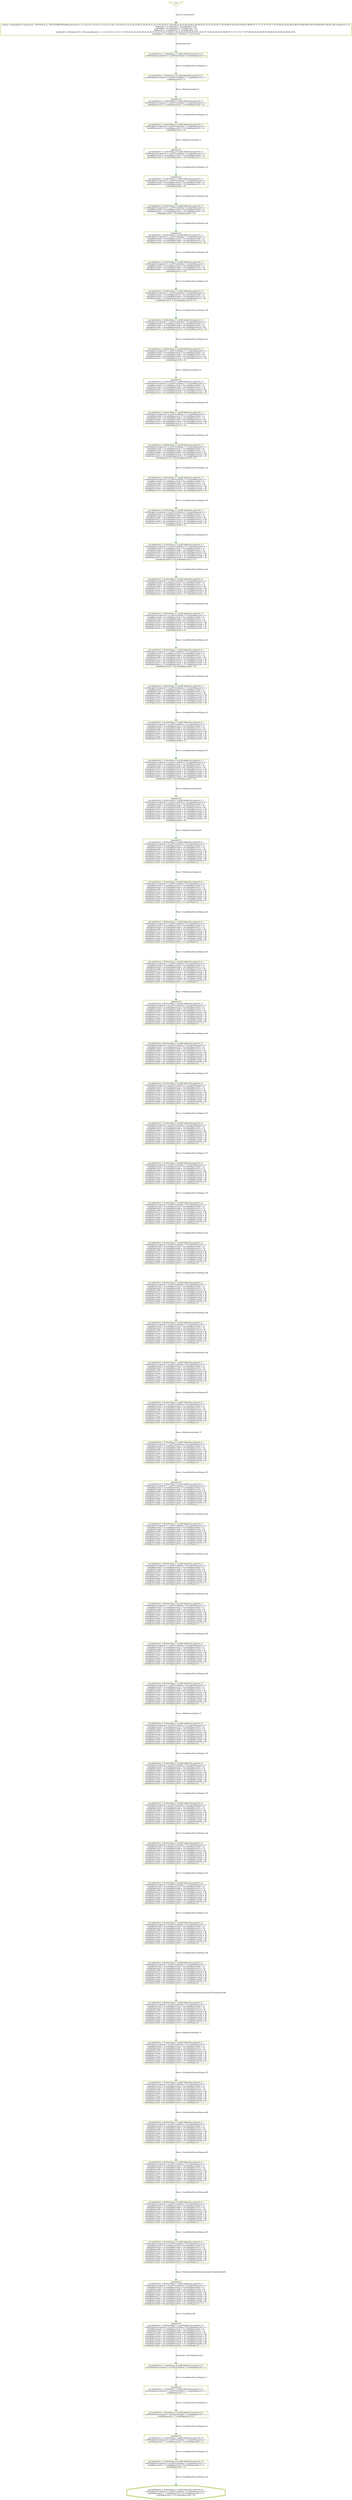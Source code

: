 digraph history {
graph [nodesep=1.5, ranksep=1.5];
0 [shape=box, color="#99BF38", fontsize=12, penwidth=2, label="random = /*@symbolic*/ %(xx,yy).(xx : INTEGER & yy : INTEGER\|RANDOM(xx,yy)),board = \{1,2,3,4,5,6,7,8,9,10,11,12,13,14,15,16,17,18,19,20,21,22,23,24,25,26,27,28,29,30,31,32,33,34,35,36,37,38,39,40,41,42,43,44,45,46,47,48,49,50,51,52,53,54,55,56,57,58,59,60,61,62,63,64,65,66,67,68,69,70,71,72,73,74,75,76,77,78,79,80,81,82,83,84,85,86,87,88,89,90,91,92,93,94,95,96,97,98,99,100\},snakes(16) = 13,\nsnakes(31) = 4,snakes(47) = 25,snakes(63) = 60,\nsnakes(66) = 52,snakes(97) = 75,ladders(3) = 39,\nladders(10) = 12,ladders(27) = 53,ladders(56) = 84,\nladders(61) = 99,ladders(74) = 90,normalSquares = \{1,2,5,6,7,8,9,11,14,15,17,18,19,20,21,22,23,24,26,28,29,30,32,33,34,35,36,37,38,40,41,42,43,44,45,46,48,49,50,51,54,55,57,58,59,62,64,65,67,68,69,70,71,72,73,76,77,78,79,80,81,82,83,85,86,87,88,89,91,92,93,94,95,96,98,100\},\nstartSquare = 1,finishSquare = 100,dice = \{1,2,3,4,5,6\}"];

1 [shape=box, color="#99BF38", fontsize=12, penwidth=2, label="currentPosition = 1,diceValue = 3,noOfLaddersEncountered = 0,\nnoOfSnakesEncountered = 0,noOfTurnsTaken = 0,visitedSquares(1) = 1"];

2 [shape=box, color="#99BF38", fontsize=12, penwidth=2, label="currentPosition = 4,diceValue = 6,noOfLaddersEncountered = 0,\nnoOfSnakesEncountered = 0,noOfTurnsTaken = 1,visitedSquares(1) = 1,\nvisitedSquares(2) = 4"];

3 [shape=box, color="#99BF38", fontsize=12, penwidth=2, label="repeated (3)\ncurrentPosition = 12,diceValue = 2,noOfLaddersEncountered = 1,\nnoOfSnakesEncountered = 0,noOfTurnsTaken = 2,visitedSquares(1) = 1,\nvisitedSquares(2) = 4,visitedSquares(3) = 10,visitedSquares(4) = 12"];

5 [shape=box, color="#99BF38", fontsize=12, penwidth=2, label="currentPosition = 14,diceValue = 2,noOfLaddersEncountered = 1,\nnoOfSnakesEncountered = 0,noOfTurnsTaken = 3,visitedSquares(1) = 1,\nvisitedSquares(2) = 4,visitedSquares(3) = 10,visitedSquares(4) = 12,\nvisitedSquares(5) = 14"];

7 [shape=box, color="#99BF38", fontsize=12, penwidth=2, label="repeated (2)\ncurrentPosition = 13,diceValue = 6,noOfLaddersEncountered = 1,\nnoOfSnakesEncountered = 1,noOfTurnsTaken = 4,visitedSquares(1) = 1,\nvisitedSquares(2) = 4,visitedSquares(3) = 10,visitedSquares(4) = 12,\nvisitedSquares(5) = 14,visitedSquares(6) = 16,visitedSquares(7) = 13"];

8 [shape=box, color="#99BF38", fontsize=12, penwidth=2, label="repeated (2)\ncurrentPosition = 19,diceValue = 1,noOfLaddersEncountered = 1,\nnoOfSnakesEncountered = 1,noOfTurnsTaken = 5,visitedSquares(1) = 1,\nvisitedSquares(2) = 4,visitedSquares(3) = 10,visitedSquares(4) = 12,\nvisitedSquares(5) = 14,visitedSquares(6) = 16,visitedSquares(7) = 13,\nvisitedSquares(8) = 19"];

10 [shape=box, color="#99BF38", fontsize=12, penwidth=2, label="currentPosition = 20,diceValue = 6,noOfLaddersEncountered = 1,\nnoOfSnakesEncountered = 1,noOfTurnsTaken = 6,visitedSquares(1) = 1,\nvisitedSquares(2) = 4,visitedSquares(3) = 10,visitedSquares(4) = 12,\nvisitedSquares(5) = 14,visitedSquares(6) = 16,visitedSquares(7) = 13,\nvisitedSquares(8) = 19,visitedSquares(9) = 20"];

11 [shape=box, color="#99BF38", fontsize=12, penwidth=2, label="currentPosition = 1,diceValue = 6,noOfLaddersEncountered = 0,\nnoOfSnakesEncountered = 0,noOfTurnsTaken = 0,visitedSquares(1) = 1"];

12 [shape=box, color="#99BF38", fontsize=12, penwidth=2, label="repeated (3)\ncurrentPosition = 26,diceValue = 4,noOfLaddersEncountered = 1,\nnoOfSnakesEncountered = 1,noOfTurnsTaken = 7,visitedSquares(1) = 1,\nvisitedSquares(2) = 4,visitedSquares(3) = 10,visitedSquares(4) = 12,\nvisitedSquares(5) = 14,visitedSquares(6) = 16,visitedSquares(7) = 13,\nvisitedSquares(8) = 19,visitedSquares(9) = 20,visitedSquares(10) = 26"];

14 [shape=box, color="#99BF38", fontsize=12, penwidth=2, label="currentPosition = 30,diceValue = 3,noOfLaddersEncountered = 1,\nnoOfSnakesEncountered = 1,noOfTurnsTaken = 8,visitedSquares(1) = 1,\nvisitedSquares(2) = 4,visitedSquares(3) = 10,visitedSquares(4) = 12,\nvisitedSquares(5) = 14,visitedSquares(6) = 16,visitedSquares(7) = 13,\nvisitedSquares(8) = 19,visitedSquares(9) = 20,visitedSquares(10) = 26,\nvisitedSquares(11) = 30"];

15 [shape=box, color="#99BF38", fontsize=12, penwidth=2, label="currentPosition = 33,diceValue = 5,noOfLaddersEncountered = 1,\nnoOfSnakesEncountered = 1,noOfTurnsTaken = 9,visitedSquares(1) = 1,\nvisitedSquares(2) = 4,visitedSquares(3) = 10,visitedSquares(4) = 12,\nvisitedSquares(5) = 14,visitedSquares(6) = 16,visitedSquares(7) = 13,\nvisitedSquares(8) = 19,visitedSquares(9) = 20,visitedSquares(10) = 26,\nvisitedSquares(11) = 30,visitedSquares(12) = 33"];

16 [shape=box, color="#99BF38", fontsize=12, penwidth=2, label="currentPosition = 38,diceValue = 5,noOfLaddersEncountered = 1,\nnoOfSnakesEncountered = 1,noOfTurnsTaken = 10,visitedSquares(1) = 1,\nvisitedSquares(2) = 4,visitedSquares(3) = 10,visitedSquares(4) = 12,\nvisitedSquares(5) = 14,visitedSquares(6) = 16,visitedSquares(7) = 13,\nvisitedSquares(8) = 19,visitedSquares(9) = 20,visitedSquares(10) = 26,\nvisitedSquares(11) = 30,visitedSquares(12) = 33,visitedSquares(13) = 38"];

17 [shape=box, color="#99BF38", fontsize=12, penwidth=2, label="currentPosition = 43,diceValue = 4,noOfLaddersEncountered = 1,\nnoOfSnakesEncountered = 1,noOfTurnsTaken = 11,visitedSquares(1) = 1,\nvisitedSquares(2) = 4,visitedSquares(3) = 10,visitedSquares(4) = 12,\nvisitedSquares(5) = 14,visitedSquares(6) = 16,visitedSquares(7) = 13,\nvisitedSquares(8) = 19,visitedSquares(9) = 20,visitedSquares(10) = 26,\nvisitedSquares(11) = 30,visitedSquares(12) = 33,visitedSquares(13) = 38,\nvisitedSquares(14) = 43"];

18 [shape=box, color="#99BF38", fontsize=12, penwidth=2, label="repeated (4)\ncurrentPosition = 25,diceValue = 3,noOfLaddersEncountered = 1,\nnoOfSnakesEncountered = 2,noOfTurnsTaken = 12,visitedSquares(1) = 1,\nvisitedSquares(2) = 4,visitedSquares(3) = 10,visitedSquares(4) = 12,\nvisitedSquares(5) = 14,visitedSquares(6) = 16,visitedSquares(7) = 13,\nvisitedSquares(8) = 19,visitedSquares(9) = 20,visitedSquares(10) = 26,\nvisitedSquares(11) = 30,visitedSquares(12) = 33,visitedSquares(13) = 38,\nvisitedSquares(14) = 43,visitedSquares(15) = 47,visitedSquares(16) = 25"];

19 [shape=box, color="#99BF38", fontsize=12, penwidth=2, label="currentPosition = 28,diceValue = 1,noOfLaddersEncountered = 1,\nnoOfSnakesEncountered = 2,noOfTurnsTaken = 13,visitedSquares(1) = 1,\nvisitedSquares(2) = 4,visitedSquares(3) = 10,visitedSquares(4) = 12,\nvisitedSquares(5) = 14,visitedSquares(6) = 16,visitedSquares(7) = 13,\nvisitedSquares(8) = 19,visitedSquares(9) = 20,visitedSquares(10) = 26,\nvisitedSquares(11) = 30,visitedSquares(12) = 33,visitedSquares(13) = 38,\nvisitedSquares(14) = 43,visitedSquares(15) = 47,visitedSquares(16) = 25,\nvisitedSquares(17) = 28"];

20 [shape=box, color="#99BF38", fontsize=12, penwidth=2, label="currentPosition = 29,diceValue = 5,noOfLaddersEncountered = 1,\nnoOfSnakesEncountered = 2,noOfTurnsTaken = 14,visitedSquares(1) = 1,\nvisitedSquares(2) = 4,visitedSquares(3) = 10,visitedSquares(4) = 12,\nvisitedSquares(5) = 14,visitedSquares(6) = 16,visitedSquares(7) = 13,\nvisitedSquares(8) = 19,visitedSquares(9) = 20,visitedSquares(10) = 26,\nvisitedSquares(11) = 30,visitedSquares(12) = 33,visitedSquares(13) = 38,\nvisitedSquares(14) = 43,visitedSquares(15) = 47,visitedSquares(16) = 25,\nvisitedSquares(17) = 28,visitedSquares(18) = 29"];

21 [shape=box, color="#99BF38", fontsize=12, penwidth=2, label="currentPosition = 34,diceValue = 1,noOfLaddersEncountered = 1,\nnoOfSnakesEncountered = 2,noOfTurnsTaken = 15,visitedSquares(1) = 1,\nvisitedSquares(2) = 4,visitedSquares(3) = 10,visitedSquares(4) = 12,\nvisitedSquares(5) = 14,visitedSquares(6) = 16,visitedSquares(7) = 13,\nvisitedSquares(8) = 19,visitedSquares(9) = 20,visitedSquares(10) = 26,\nvisitedSquares(11) = 30,visitedSquares(12) = 33,visitedSquares(13) = 38,\nvisitedSquares(14) = 43,visitedSquares(15) = 47,visitedSquares(16) = 25,\nvisitedSquares(17) = 28,visitedSquares(18) = 29,visitedSquares(19) = 34"];

22 [shape=box, color="#99BF38", fontsize=12, penwidth=2, label="currentPosition = 35,diceValue = 2,noOfLaddersEncountered = 1,\nnoOfSnakesEncountered = 2,noOfTurnsTaken = 16,visitedSquares(1) = 1,\nvisitedSquares(2) = 4,visitedSquares(3) = 10,visitedSquares(4) = 12,\nvisitedSquares(5) = 14,visitedSquares(6) = 16,visitedSquares(7) = 13,\nvisitedSquares(8) = 19,visitedSquares(9) = 20,visitedSquares(10) = 26,\nvisitedSquares(11) = 30,visitedSquares(12) = 33,visitedSquares(13) = 38,\nvisitedSquares(14) = 43,visitedSquares(15) = 47,visitedSquares(16) = 25,\nvisitedSquares(17) = 28,visitedSquares(18) = 29,visitedSquares(19) = 34,\nvisitedSquares(20) = 35"];

23 [shape=box, color="#99BF38", fontsize=12, penwidth=2, label="currentPosition = 37,diceValue = 5,noOfLaddersEncountered = 1,\nnoOfSnakesEncountered = 2,noOfTurnsTaken = 17,visitedSquares(1) = 1,\nvisitedSquares(2) = 4,visitedSquares(3) = 10,visitedSquares(4) = 12,\nvisitedSquares(5) = 14,visitedSquares(6) = 16,visitedSquares(7) = 13,\nvisitedSquares(8) = 19,visitedSquares(9) = 20,visitedSquares(10) = 26,\nvisitedSquares(11) = 30,visitedSquares(12) = 33,visitedSquares(13) = 38,\nvisitedSquares(14) = 43,visitedSquares(15) = 47,visitedSquares(16) = 25,\nvisitedSquares(17) = 28,visitedSquares(18) = 29,visitedSquares(19) = 34,\nvisitedSquares(20) = 35,visitedSquares(21) = 37"];

24 [shape=box, color="#99BF38", fontsize=12, penwidth=2, label="currentPosition = 42,diceValue = 2,noOfLaddersEncountered = 1,\nnoOfSnakesEncountered = 2,noOfTurnsTaken = 18,visitedSquares(1) = 1,\nvisitedSquares(2) = 4,visitedSquares(3) = 10,visitedSquares(4) = 12,\nvisitedSquares(5) = 14,visitedSquares(6) = 16,visitedSquares(7) = 13,\nvisitedSquares(8) = 19,visitedSquares(9) = 20,visitedSquares(10) = 26,\nvisitedSquares(11) = 30,visitedSquares(12) = 33,visitedSquares(13) = 38,\nvisitedSquares(14) = 43,visitedSquares(15) = 47,visitedSquares(16) = 25,\nvisitedSquares(17) = 28,visitedSquares(18) = 29,visitedSquares(19) = 34,\nvisitedSquares(20) = 35,visitedSquares(21) = 37,visitedSquares(22) = 42"];

25 [shape=box, color="#99BF38", fontsize=12, penwidth=2, label="currentPosition = 44,diceValue = 1,noOfLaddersEncountered = 1,\nnoOfSnakesEncountered = 2,noOfTurnsTaken = 19,visitedSquares(1) = 1,\nvisitedSquares(2) = 4,visitedSquares(3) = 10,visitedSquares(4) = 12,\nvisitedSquares(5) = 14,visitedSquares(6) = 16,visitedSquares(7) = 13,\nvisitedSquares(8) = 19,visitedSquares(9) = 20,visitedSquares(10) = 26,\nvisitedSquares(11) = 30,visitedSquares(12) = 33,visitedSquares(13) = 38,\nvisitedSquares(14) = 43,visitedSquares(15) = 47,visitedSquares(16) = 25,\nvisitedSquares(17) = 28,visitedSquares(18) = 29,visitedSquares(19) = 34,\nvisitedSquares(20) = 35,visitedSquares(21) = 37,visitedSquares(22) = 42,\nvisitedSquares(23) = 44"];

26 [shape=box, color="#99BF38", fontsize=12, penwidth=2, label="currentPosition = 45,diceValue = 1,noOfLaddersEncountered = 1,\nnoOfSnakesEncountered = 2,noOfTurnsTaken = 20,visitedSquares(1) = 1,\nvisitedSquares(2) = 4,visitedSquares(3) = 10,visitedSquares(4) = 12,\nvisitedSquares(5) = 14,visitedSquares(6) = 16,visitedSquares(7) = 13,\nvisitedSquares(8) = 19,visitedSquares(9) = 20,visitedSquares(10) = 26,\nvisitedSquares(11) = 30,visitedSquares(12) = 33,visitedSquares(13) = 38,\nvisitedSquares(14) = 43,visitedSquares(15) = 47,visitedSquares(16) = 25,\nvisitedSquares(17) = 28,visitedSquares(18) = 29,visitedSquares(19) = 34,\nvisitedSquares(20) = 35,visitedSquares(21) = 37,visitedSquares(22) = 42,\nvisitedSquares(23) = 44,visitedSquares(24) = 45"];

27 [shape=box, color="#99BF38", fontsize=12, penwidth=2, label="currentPosition = 46,diceValue = 6,noOfLaddersEncountered = 1,\nnoOfSnakesEncountered = 2,noOfTurnsTaken = 21,visitedSquares(1) = 1,\nvisitedSquares(2) = 4,visitedSquares(3) = 10,visitedSquares(4) = 12,\nvisitedSquares(5) = 14,visitedSquares(6) = 16,visitedSquares(7) = 13,\nvisitedSquares(8) = 19,visitedSquares(9) = 20,visitedSquares(10) = 26,\nvisitedSquares(11) = 30,visitedSquares(12) = 33,visitedSquares(13) = 38,\nvisitedSquares(14) = 43,visitedSquares(15) = 47,visitedSquares(16) = 25,\nvisitedSquares(17) = 28,visitedSquares(18) = 29,visitedSquares(19) = 34,\nvisitedSquares(20) = 35,visitedSquares(21) = 37,visitedSquares(22) = 42,\nvisitedSquares(23) = 44,visitedSquares(24) = 45,visitedSquares(25) = 46"];

28 [shape=box, color="#99BF38", fontsize=12, penwidth=2, label="currentPosition = 52,diceValue = 5,noOfLaddersEncountered = 1,\nnoOfSnakesEncountered = 2,noOfTurnsTaken = 22,visitedSquares(1) = 1,\nvisitedSquares(2) = 4,visitedSquares(3) = 10,visitedSquares(4) = 12,\nvisitedSquares(5) = 14,visitedSquares(6) = 16,visitedSquares(7) = 13,\nvisitedSquares(8) = 19,visitedSquares(9) = 20,visitedSquares(10) = 26,\nvisitedSquares(11) = 30,visitedSquares(12) = 33,visitedSquares(13) = 38,\nvisitedSquares(14) = 43,visitedSquares(15) = 47,visitedSquares(16) = 25,\nvisitedSquares(17) = 28,visitedSquares(18) = 29,visitedSquares(19) = 34,\nvisitedSquares(20) = 35,visitedSquares(21) = 37,visitedSquares(22) = 42,\nvisitedSquares(23) = 44,visitedSquares(24) = 45,visitedSquares(25) = 46,\nvisitedSquares(26) = 52"];

29 [shape=box, color="#99BF38", fontsize=12, penwidth=2, label="currentPosition = 57,diceValue = 6,noOfLaddersEncountered = 1,\nnoOfSnakesEncountered = 2,noOfTurnsTaken = 23,visitedSquares(1) = 1,\nvisitedSquares(2) = 4,visitedSquares(3) = 10,visitedSquares(4) = 12,\nvisitedSquares(5) = 14,visitedSquares(6) = 16,visitedSquares(7) = 13,\nvisitedSquares(8) = 19,visitedSquares(9) = 20,visitedSquares(10) = 26,\nvisitedSquares(11) = 30,visitedSquares(12) = 33,visitedSquares(13) = 38,\nvisitedSquares(14) = 43,visitedSquares(15) = 47,visitedSquares(16) = 25,\nvisitedSquares(17) = 28,visitedSquares(18) = 29,visitedSquares(19) = 34,\nvisitedSquares(20) = 35,visitedSquares(21) = 37,visitedSquares(22) = 42,\nvisitedSquares(23) = 44,visitedSquares(24) = 45,visitedSquares(25) = 46,\nvisitedSquares(26) = 52,visitedSquares(27) = 57"];

30 [shape=box, color="#99BF38", fontsize=12, penwidth=2, label="repeated (2)\ncurrentPosition = 60,diceValue = 3,noOfLaddersEncountered = 1,\nnoOfSnakesEncountered = 3,noOfTurnsTaken = 24,visitedSquares(1) = 1,\nvisitedSquares(2) = 4,visitedSquares(3) = 10,visitedSquares(4) = 12,\nvisitedSquares(5) = 14,visitedSquares(6) = 16,visitedSquares(7) = 13,\nvisitedSquares(8) = 19,visitedSquares(9) = 20,visitedSquares(10) = 26,\nvisitedSquares(11) = 30,visitedSquares(12) = 33,visitedSquares(13) = 38,\nvisitedSquares(14) = 43,visitedSquares(15) = 47,visitedSquares(16) = 25,\nvisitedSquares(17) = 28,visitedSquares(18) = 29,visitedSquares(19) = 34,\nvisitedSquares(20) = 35,visitedSquares(21) = 37,visitedSquares(22) = 42,\nvisitedSquares(23) = 44,visitedSquares(24) = 45,visitedSquares(25) = 46,\nvisitedSquares(26) = 52,visitedSquares(27) = 57,visitedSquares(28) = 63,\nvisitedSquares(29) = 60"];

31 [shape=box, color="#99BF38", fontsize=12, penwidth=2, label="repeated (3)\ncurrentPosition = 60,diceValue = 6,noOfLaddersEncountered = 1,\nnoOfSnakesEncountered = 4,noOfTurnsTaken = 25,visitedSquares(1) = 1,\nvisitedSquares(2) = 4,visitedSquares(3) = 10,visitedSquares(4) = 12,\nvisitedSquares(5) = 14,visitedSquares(6) = 16,visitedSquares(7) = 13,\nvisitedSquares(8) = 19,visitedSquares(9) = 20,visitedSquares(10) = 26,\nvisitedSquares(11) = 30,visitedSquares(12) = 33,visitedSquares(13) = 38,\nvisitedSquares(14) = 43,visitedSquares(15) = 47,visitedSquares(16) = 25,\nvisitedSquares(17) = 28,visitedSquares(18) = 29,visitedSquares(19) = 34,\nvisitedSquares(20) = 35,visitedSquares(21) = 37,visitedSquares(22) = 42,\nvisitedSquares(23) = 44,visitedSquares(24) = 45,visitedSquares(25) = 46,\nvisitedSquares(26) = 52,visitedSquares(27) = 57,visitedSquares(28) = 63,\nvisitedSquares(29) = 60,visitedSquares(30) = 63,visitedSquares(\"...\") = \"...\""];

32 [shape=box, color="#99BF38", fontsize=12, penwidth=2, label="currentPosition = 52,diceValue = 6,noOfLaddersEncountered = 1,\nnoOfSnakesEncountered = 5,noOfTurnsTaken = 26,visitedSquares(1) = 1,\nvisitedSquares(2) = 4,visitedSquares(3) = 10,visitedSquares(4) = 12,\nvisitedSquares(5) = 14,visitedSquares(6) = 16,visitedSquares(7) = 13,\nvisitedSquares(8) = 19,visitedSquares(9) = 20,visitedSquares(10) = 26,\nvisitedSquares(11) = 30,visitedSquares(12) = 33,visitedSquares(13) = 38,\nvisitedSquares(14) = 43,visitedSquares(15) = 47,visitedSquares(16) = 25,\nvisitedSquares(17) = 28,visitedSquares(18) = 29,visitedSquares(19) = 34,\nvisitedSquares(20) = 35,visitedSquares(21) = 37,visitedSquares(22) = 42,\nvisitedSquares(23) = 44,visitedSquares(24) = 45,visitedSquares(25) = 46,\nvisitedSquares(26) = 52,visitedSquares(27) = 57,visitedSquares(28) = 63,\nvisitedSquares(29) = 60,visitedSquares(30) = 63,visitedSquares(\"...\") = \"...\""];

33 [shape=box, color="#99BF38", fontsize=12, penwidth=2, label="currentPosition = 58,diceValue = 1,noOfLaddersEncountered = 1,\nnoOfSnakesEncountered = 5,noOfTurnsTaken = 27,visitedSquares(1) = 1,\nvisitedSquares(2) = 4,visitedSquares(3) = 10,visitedSquares(4) = 12,\nvisitedSquares(5) = 14,visitedSquares(6) = 16,visitedSquares(7) = 13,\nvisitedSquares(8) = 19,visitedSquares(9) = 20,visitedSquares(10) = 26,\nvisitedSquares(11) = 30,visitedSquares(12) = 33,visitedSquares(13) = 38,\nvisitedSquares(14) = 43,visitedSquares(15) = 47,visitedSquares(16) = 25,\nvisitedSquares(17) = 28,visitedSquares(18) = 29,visitedSquares(19) = 34,\nvisitedSquares(20) = 35,visitedSquares(21) = 37,visitedSquares(22) = 42,\nvisitedSquares(23) = 44,visitedSquares(24) = 45,visitedSquares(25) = 46,\nvisitedSquares(26) = 52,visitedSquares(27) = 57,visitedSquares(28) = 63,\nvisitedSquares(29) = 60,visitedSquares(30) = 63,visitedSquares(\"...\") = \"...\""];

34 [shape=box, color="#99BF38", fontsize=12, penwidth=2, label="currentPosition = 59,diceValue = 4,noOfLaddersEncountered = 1,\nnoOfSnakesEncountered = 5,noOfTurnsTaken = 28,visitedSquares(1) = 1,\nvisitedSquares(2) = 4,visitedSquares(3) = 10,visitedSquares(4) = 12,\nvisitedSquares(5) = 14,visitedSquares(6) = 16,visitedSquares(7) = 13,\nvisitedSquares(8) = 19,visitedSquares(9) = 20,visitedSquares(10) = 26,\nvisitedSquares(11) = 30,visitedSquares(12) = 33,visitedSquares(13) = 38,\nvisitedSquares(14) = 43,visitedSquares(15) = 47,visitedSquares(16) = 25,\nvisitedSquares(17) = 28,visitedSquares(18) = 29,visitedSquares(19) = 34,\nvisitedSquares(20) = 35,visitedSquares(21) = 37,visitedSquares(22) = 42,\nvisitedSquares(23) = 44,visitedSquares(24) = 45,visitedSquares(25) = 46,\nvisitedSquares(26) = 52,visitedSquares(27) = 57,visitedSquares(28) = 63,\nvisitedSquares(29) = 60,visitedSquares(30) = 63,visitedSquares(\"...\") = \"...\""];

35 [shape=box, color="#99BF38", fontsize=12, penwidth=2, label="repeated (2)\ncurrentPosition = 60,diceValue = 4,noOfLaddersEncountered = 1,\nnoOfSnakesEncountered = 6,noOfTurnsTaken = 29,visitedSquares(1) = 1,\nvisitedSquares(2) = 4,visitedSquares(3) = 10,visitedSquares(4) = 12,\nvisitedSquares(5) = 14,visitedSquares(6) = 16,visitedSquares(7) = 13,\nvisitedSquares(8) = 19,visitedSquares(9) = 20,visitedSquares(10) = 26,\nvisitedSquares(11) = 30,visitedSquares(12) = 33,visitedSquares(13) = 38,\nvisitedSquares(14) = 43,visitedSquares(15) = 47,visitedSquares(16) = 25,\nvisitedSquares(17) = 28,visitedSquares(18) = 29,visitedSquares(19) = 34,\nvisitedSquares(20) = 35,visitedSquares(21) = 37,visitedSquares(22) = 42,\nvisitedSquares(23) = 44,visitedSquares(24) = 45,visitedSquares(25) = 46,\nvisitedSquares(26) = 52,visitedSquares(27) = 57,visitedSquares(28) = 63,\nvisitedSquares(29) = 60,visitedSquares(30) = 63,visitedSquares(\"...\") = \"...\""];

36 [shape=box, color="#99BF38", fontsize=12, penwidth=2, label="currentPosition = 64,diceValue = 3,noOfLaddersEncountered = 1,\nnoOfSnakesEncountered = 6,noOfTurnsTaken = 30,visitedSquares(1) = 1,\nvisitedSquares(2) = 4,visitedSquares(3) = 10,visitedSquares(4) = 12,\nvisitedSquares(5) = 14,visitedSquares(6) = 16,visitedSquares(7) = 13,\nvisitedSquares(8) = 19,visitedSquares(9) = 20,visitedSquares(10) = 26,\nvisitedSquares(11) = 30,visitedSquares(12) = 33,visitedSquares(13) = 38,\nvisitedSquares(14) = 43,visitedSquares(15) = 47,visitedSquares(16) = 25,\nvisitedSquares(17) = 28,visitedSquares(18) = 29,visitedSquares(19) = 34,\nvisitedSquares(20) = 35,visitedSquares(21) = 37,visitedSquares(22) = 42,\nvisitedSquares(23) = 44,visitedSquares(24) = 45,visitedSquares(25) = 46,\nvisitedSquares(26) = 52,visitedSquares(27) = 57,visitedSquares(28) = 63,\nvisitedSquares(29) = 60,visitedSquares(30) = 63,visitedSquares(\"...\") = \"...\""];

37 [shape=box, color="#99BF38", fontsize=12, penwidth=2, label="currentPosition = 67,diceValue = 6,noOfLaddersEncountered = 1,\nnoOfSnakesEncountered = 6,noOfTurnsTaken = 31,visitedSquares(1) = 1,\nvisitedSquares(2) = 4,visitedSquares(3) = 10,visitedSquares(4) = 12,\nvisitedSquares(5) = 14,visitedSquares(6) = 16,visitedSquares(7) = 13,\nvisitedSquares(8) = 19,visitedSquares(9) = 20,visitedSquares(10) = 26,\nvisitedSquares(11) = 30,visitedSquares(12) = 33,visitedSquares(13) = 38,\nvisitedSquares(14) = 43,visitedSquares(15) = 47,visitedSquares(16) = 25,\nvisitedSquares(17) = 28,visitedSquares(18) = 29,visitedSquares(19) = 34,\nvisitedSquares(20) = 35,visitedSquares(21) = 37,visitedSquares(22) = 42,\nvisitedSquares(23) = 44,visitedSquares(24) = 45,visitedSquares(25) = 46,\nvisitedSquares(26) = 52,visitedSquares(27) = 57,visitedSquares(28) = 63,\nvisitedSquares(29) = 60,visitedSquares(30) = 63,visitedSquares(\"...\") = \"...\""];

38 [shape=box, color="#99BF38", fontsize=12, penwidth=2, label="currentPosition = 73,diceValue = 2,noOfLaddersEncountered = 1,\nnoOfSnakesEncountered = 6,noOfTurnsTaken = 32,visitedSquares(1) = 1,\nvisitedSquares(2) = 4,visitedSquares(3) = 10,visitedSquares(4) = 12,\nvisitedSquares(5) = 14,visitedSquares(6) = 16,visitedSquares(7) = 13,\nvisitedSquares(8) = 19,visitedSquares(9) = 20,visitedSquares(10) = 26,\nvisitedSquares(11) = 30,visitedSquares(12) = 33,visitedSquares(13) = 38,\nvisitedSquares(14) = 43,visitedSquares(15) = 47,visitedSquares(16) = 25,\nvisitedSquares(17) = 28,visitedSquares(18) = 29,visitedSquares(19) = 34,\nvisitedSquares(20) = 35,visitedSquares(21) = 37,visitedSquares(22) = 42,\nvisitedSquares(23) = 44,visitedSquares(24) = 45,visitedSquares(25) = 46,\nvisitedSquares(26) = 52,visitedSquares(27) = 57,visitedSquares(28) = 63,\nvisitedSquares(29) = 60,visitedSquares(30) = 63,visitedSquares(\"...\") = \"...\""];

39 [shape=box, color="#99BF38", fontsize=12, penwidth=2, label="currentPosition = 75,diceValue = 4,noOfLaddersEncountered = 1,\nnoOfSnakesEncountered = 6,noOfTurnsTaken = 33,visitedSquares(1) = 1,\nvisitedSquares(2) = 4,visitedSquares(3) = 10,visitedSquares(4) = 12,\nvisitedSquares(5) = 14,visitedSquares(6) = 16,visitedSquares(7) = 13,\nvisitedSquares(8) = 19,visitedSquares(9) = 20,visitedSquares(10) = 26,\nvisitedSquares(11) = 30,visitedSquares(12) = 33,visitedSquares(13) = 38,\nvisitedSquares(14) = 43,visitedSquares(15) = 47,visitedSquares(16) = 25,\nvisitedSquares(17) = 28,visitedSquares(18) = 29,visitedSquares(19) = 34,\nvisitedSquares(20) = 35,visitedSquares(21) = 37,visitedSquares(22) = 42,\nvisitedSquares(23) = 44,visitedSquares(24) = 45,visitedSquares(25) = 46,\nvisitedSquares(26) = 52,visitedSquares(27) = 57,visitedSquares(28) = 63,\nvisitedSquares(29) = 60,visitedSquares(30) = 63,visitedSquares(\"...\") = \"...\""];

40 [shape=box, color="#99BF38", fontsize=12, penwidth=2, label="currentPosition = 79,diceValue = 2,noOfLaddersEncountered = 1,\nnoOfSnakesEncountered = 6,noOfTurnsTaken = 34,visitedSquares(1) = 1,\nvisitedSquares(2) = 4,visitedSquares(3) = 10,visitedSquares(4) = 12,\nvisitedSquares(5) = 14,visitedSquares(6) = 16,visitedSquares(7) = 13,\nvisitedSquares(8) = 19,visitedSquares(9) = 20,visitedSquares(10) = 26,\nvisitedSquares(11) = 30,visitedSquares(12) = 33,visitedSquares(13) = 38,\nvisitedSquares(14) = 43,visitedSquares(15) = 47,visitedSquares(16) = 25,\nvisitedSquares(17) = 28,visitedSquares(18) = 29,visitedSquares(19) = 34,\nvisitedSquares(20) = 35,visitedSquares(21) = 37,visitedSquares(22) = 42,\nvisitedSquares(23) = 44,visitedSquares(24) = 45,visitedSquares(25) = 46,\nvisitedSquares(26) = 52,visitedSquares(27) = 57,visitedSquares(28) = 63,\nvisitedSquares(29) = 60,visitedSquares(30) = 63,visitedSquares(\"...\") = \"...\""];

41 [shape=box, color="#99BF38", fontsize=12, penwidth=2, label="currentPosition = 81,diceValue = 5,noOfLaddersEncountered = 1,\nnoOfSnakesEncountered = 6,noOfTurnsTaken = 35,visitedSquares(1) = 1,\nvisitedSquares(2) = 4,visitedSquares(3) = 10,visitedSquares(4) = 12,\nvisitedSquares(5) = 14,visitedSquares(6) = 16,visitedSquares(7) = 13,\nvisitedSquares(8) = 19,visitedSquares(9) = 20,visitedSquares(10) = 26,\nvisitedSquares(11) = 30,visitedSquares(12) = 33,visitedSquares(13) = 38,\nvisitedSquares(14) = 43,visitedSquares(15) = 47,visitedSquares(16) = 25,\nvisitedSquares(17) = 28,visitedSquares(18) = 29,visitedSquares(19) = 34,\nvisitedSquares(20) = 35,visitedSquares(21) = 37,visitedSquares(22) = 42,\nvisitedSquares(23) = 44,visitedSquares(24) = 45,visitedSquares(25) = 46,\nvisitedSquares(26) = 52,visitedSquares(27) = 57,visitedSquares(28) = 63,\nvisitedSquares(29) = 60,visitedSquares(30) = 63,visitedSquares(\"...\") = \"...\""];

42 [shape=box, color="#99BF38", fontsize=12, penwidth=2, label="currentPosition = 86,diceValue = 3,noOfLaddersEncountered = 1,\nnoOfSnakesEncountered = 6,noOfTurnsTaken = 36,visitedSquares(1) = 1,\nvisitedSquares(2) = 4,visitedSquares(3) = 10,visitedSquares(4) = 12,\nvisitedSquares(5) = 14,visitedSquares(6) = 16,visitedSquares(7) = 13,\nvisitedSquares(8) = 19,visitedSquares(9) = 20,visitedSquares(10) = 26,\nvisitedSquares(11) = 30,visitedSquares(12) = 33,visitedSquares(13) = 38,\nvisitedSquares(14) = 43,visitedSquares(15) = 47,visitedSquares(16) = 25,\nvisitedSquares(17) = 28,visitedSquares(18) = 29,visitedSquares(19) = 34,\nvisitedSquares(20) = 35,visitedSquares(21) = 37,visitedSquares(22) = 42,\nvisitedSquares(23) = 44,visitedSquares(24) = 45,visitedSquares(25) = 46,\nvisitedSquares(26) = 52,visitedSquares(27) = 57,visitedSquares(28) = 63,\nvisitedSquares(29) = 60,visitedSquares(30) = 63,visitedSquares(\"...\") = \"...\""];

43 [shape=box, color="#99BF38", fontsize=12, penwidth=2, label="currentPosition = 89,diceValue = 5,noOfLaddersEncountered = 1,\nnoOfSnakesEncountered = 6,noOfTurnsTaken = 37,visitedSquares(1) = 1,\nvisitedSquares(2) = 4,visitedSquares(3) = 10,visitedSquares(4) = 12,\nvisitedSquares(5) = 14,visitedSquares(6) = 16,visitedSquares(7) = 13,\nvisitedSquares(8) = 19,visitedSquares(9) = 20,visitedSquares(10) = 26,\nvisitedSquares(11) = 30,visitedSquares(12) = 33,visitedSquares(13) = 38,\nvisitedSquares(14) = 43,visitedSquares(15) = 47,visitedSquares(16) = 25,\nvisitedSquares(17) = 28,visitedSquares(18) = 29,visitedSquares(19) = 34,\nvisitedSquares(20) = 35,visitedSquares(21) = 37,visitedSquares(22) = 42,\nvisitedSquares(23) = 44,visitedSquares(24) = 45,visitedSquares(25) = 46,\nvisitedSquares(26) = 52,visitedSquares(27) = 57,visitedSquares(28) = 63,\nvisitedSquares(29) = 60,visitedSquares(30) = 63,visitedSquares(\"...\") = \"...\""];

44 [shape=box, color="#99BF38", fontsize=12, penwidth=2, label="currentPosition = 94,diceValue = 1,noOfLaddersEncountered = 1,\nnoOfSnakesEncountered = 6,noOfTurnsTaken = 38,visitedSquares(1) = 1,\nvisitedSquares(2) = 4,visitedSquares(3) = 10,visitedSquares(4) = 12,\nvisitedSquares(5) = 14,visitedSquares(6) = 16,visitedSquares(7) = 13,\nvisitedSquares(8) = 19,visitedSquares(9) = 20,visitedSquares(10) = 26,\nvisitedSquares(11) = 30,visitedSquares(12) = 33,visitedSquares(13) = 38,\nvisitedSquares(14) = 43,visitedSquares(15) = 47,visitedSquares(16) = 25,\nvisitedSquares(17) = 28,visitedSquares(18) = 29,visitedSquares(19) = 34,\nvisitedSquares(20) = 35,visitedSquares(21) = 37,visitedSquares(22) = 42,\nvisitedSquares(23) = 44,visitedSquares(24) = 45,visitedSquares(25) = 46,\nvisitedSquares(26) = 52,visitedSquares(27) = 57,visitedSquares(28) = 63,\nvisitedSquares(29) = 60,visitedSquares(30) = 63,visitedSquares(\"...\") = \"...\""];

45 [shape=box, color="#99BF38", fontsize=12, penwidth=2, label="currentPosition = 95,diceValue = 2,noOfLaddersEncountered = 1,\nnoOfSnakesEncountered = 6,noOfTurnsTaken = 39,visitedSquares(1) = 1,\nvisitedSquares(2) = 4,visitedSquares(3) = 10,visitedSquares(4) = 12,\nvisitedSquares(5) = 14,visitedSquares(6) = 16,visitedSquares(7) = 13,\nvisitedSquares(8) = 19,visitedSquares(9) = 20,visitedSquares(10) = 26,\nvisitedSquares(11) = 30,visitedSquares(12) = 33,visitedSquares(13) = 38,\nvisitedSquares(14) = 43,visitedSquares(15) = 47,visitedSquares(16) = 25,\nvisitedSquares(17) = 28,visitedSquares(18) = 29,visitedSquares(19) = 34,\nvisitedSquares(20) = 35,visitedSquares(21) = 37,visitedSquares(22) = 42,\nvisitedSquares(23) = 44,visitedSquares(24) = 45,visitedSquares(25) = 46,\nvisitedSquares(26) = 52,visitedSquares(27) = 57,visitedSquares(28) = 63,\nvisitedSquares(29) = 60,visitedSquares(30) = 63,visitedSquares(\"...\") = \"...\""];

46 [shape=box, color="#99BF38", fontsize=12, penwidth=2, label="currentPosition = 75,diceValue = 3,noOfLaddersEncountered = 1,\nnoOfSnakesEncountered = 7,noOfTurnsTaken = 40,visitedSquares(1) = 1,\nvisitedSquares(2) = 4,visitedSquares(3) = 10,visitedSquares(4) = 12,\nvisitedSquares(5) = 14,visitedSquares(6) = 16,visitedSquares(7) = 13,\nvisitedSquares(8) = 19,visitedSquares(9) = 20,visitedSquares(10) = 26,\nvisitedSquares(11) = 30,visitedSquares(12) = 33,visitedSquares(13) = 38,\nvisitedSquares(14) = 43,visitedSquares(15) = 47,visitedSquares(16) = 25,\nvisitedSquares(17) = 28,visitedSquares(18) = 29,visitedSquares(19) = 34,\nvisitedSquares(20) = 35,visitedSquares(21) = 37,visitedSquares(22) = 42,\nvisitedSquares(23) = 44,visitedSquares(24) = 45,visitedSquares(25) = 46,\nvisitedSquares(26) = 52,visitedSquares(27) = 57,visitedSquares(28) = 63,\nvisitedSquares(29) = 60,visitedSquares(30) = 63,visitedSquares(\"...\") = \"...\""];

47 [shape=box, color="#99BF38", fontsize=12, penwidth=2, label="repeated (2)\ncurrentPosition = 78,diceValue = 4,noOfLaddersEncountered = 1,\nnoOfSnakesEncountered = 7,noOfTurnsTaken = 41,visitedSquares(1) = 1,\nvisitedSquares(2) = 4,visitedSquares(3) = 10,visitedSquares(4) = 12,\nvisitedSquares(5) = 14,visitedSquares(6) = 16,visitedSquares(7) = 13,\nvisitedSquares(8) = 19,visitedSquares(9) = 20,visitedSquares(10) = 26,\nvisitedSquares(11) = 30,visitedSquares(12) = 33,visitedSquares(13) = 38,\nvisitedSquares(14) = 43,visitedSquares(15) = 47,visitedSquares(16) = 25,\nvisitedSquares(17) = 28,visitedSquares(18) = 29,visitedSquares(19) = 34,\nvisitedSquares(20) = 35,visitedSquares(21) = 37,visitedSquares(22) = 42,\nvisitedSquares(23) = 44,visitedSquares(24) = 45,visitedSquares(25) = 46,\nvisitedSquares(26) = 52,visitedSquares(27) = 57,visitedSquares(28) = 63,\nvisitedSquares(29) = 60,visitedSquares(30) = 63,visitedSquares(\"...\") = \"...\""];

48 [shape=box, color="#99BF38", fontsize=12, penwidth=2, label="currentPosition = 82,diceValue = 1,noOfLaddersEncountered = 1,\nnoOfSnakesEncountered = 7,noOfTurnsTaken = 42,visitedSquares(1) = 1,\nvisitedSquares(2) = 4,visitedSquares(3) = 10,visitedSquares(4) = 12,\nvisitedSquares(5) = 14,visitedSquares(6) = 16,visitedSquares(7) = 13,\nvisitedSquares(8) = 19,visitedSquares(9) = 20,visitedSquares(10) = 26,\nvisitedSquares(11) = 30,visitedSquares(12) = 33,visitedSquares(13) = 38,\nvisitedSquares(14) = 43,visitedSquares(15) = 47,visitedSquares(16) = 25,\nvisitedSquares(17) = 28,visitedSquares(18) = 29,visitedSquares(19) = 34,\nvisitedSquares(20) = 35,visitedSquares(21) = 37,visitedSquares(22) = 42,\nvisitedSquares(23) = 44,visitedSquares(24) = 45,visitedSquares(25) = 46,\nvisitedSquares(26) = 52,visitedSquares(27) = 57,visitedSquares(28) = 63,\nvisitedSquares(29) = 60,visitedSquares(30) = 63,visitedSquares(\"...\") = \"...\""];

49 [shape=box, color="#99BF38", fontsize=12, penwidth=2, label="currentPosition = 83,diceValue = 1,noOfLaddersEncountered = 1,\nnoOfSnakesEncountered = 7,noOfTurnsTaken = 43,visitedSquares(1) = 1,\nvisitedSquares(2) = 4,visitedSquares(3) = 10,visitedSquares(4) = 12,\nvisitedSquares(5) = 14,visitedSquares(6) = 16,visitedSquares(7) = 13,\nvisitedSquares(8) = 19,visitedSquares(9) = 20,visitedSquares(10) = 26,\nvisitedSquares(11) = 30,visitedSquares(12) = 33,visitedSquares(13) = 38,\nvisitedSquares(14) = 43,visitedSquares(15) = 47,visitedSquares(16) = 25,\nvisitedSquares(17) = 28,visitedSquares(18) = 29,visitedSquares(19) = 34,\nvisitedSquares(20) = 35,visitedSquares(21) = 37,visitedSquares(22) = 42,\nvisitedSquares(23) = 44,visitedSquares(24) = 45,visitedSquares(25) = 46,\nvisitedSquares(26) = 52,visitedSquares(27) = 57,visitedSquares(28) = 63,\nvisitedSquares(29) = 60,visitedSquares(30) = 63,visitedSquares(\"...\") = \"...\""];

50 [shape=box, color="#99BF38", fontsize=12, penwidth=2, label="currentPosition = 84,diceValue = 6,noOfLaddersEncountered = 1,\nnoOfSnakesEncountered = 7,noOfTurnsTaken = 44,visitedSquares(1) = 1,\nvisitedSquares(2) = 4,visitedSquares(3) = 10,visitedSquares(4) = 12,\nvisitedSquares(5) = 14,visitedSquares(6) = 16,visitedSquares(7) = 13,\nvisitedSquares(8) = 19,visitedSquares(9) = 20,visitedSquares(10) = 26,\nvisitedSquares(11) = 30,visitedSquares(12) = 33,visitedSquares(13) = 38,\nvisitedSquares(14) = 43,visitedSquares(15) = 47,visitedSquares(16) = 25,\nvisitedSquares(17) = 28,visitedSquares(18) = 29,visitedSquares(19) = 34,\nvisitedSquares(20) = 35,visitedSquares(21) = 37,visitedSquares(22) = 42,\nvisitedSquares(23) = 44,visitedSquares(24) = 45,visitedSquares(25) = 46,\nvisitedSquares(26) = 52,visitedSquares(27) = 57,visitedSquares(28) = 63,\nvisitedSquares(29) = 60,visitedSquares(30) = 63,visitedSquares(\"...\") = \"...\""];

51 [shape=box, color="#99BF38", fontsize=12, penwidth=2, label="currentPosition = 90,diceValue = 4,noOfLaddersEncountered = 1,\nnoOfSnakesEncountered = 7,noOfTurnsTaken = 45,visitedSquares(1) = 1,\nvisitedSquares(2) = 4,visitedSquares(3) = 10,visitedSquares(4) = 12,\nvisitedSquares(5) = 14,visitedSquares(6) = 16,visitedSquares(7) = 13,\nvisitedSquares(8) = 19,visitedSquares(9) = 20,visitedSquares(10) = 26,\nvisitedSquares(11) = 30,visitedSquares(12) = 33,visitedSquares(13) = 38,\nvisitedSquares(14) = 43,visitedSquares(15) = 47,visitedSquares(16) = 25,\nvisitedSquares(17) = 28,visitedSquares(18) = 29,visitedSquares(19) = 34,\nvisitedSquares(20) = 35,visitedSquares(21) = 37,visitedSquares(22) = 42,\nvisitedSquares(23) = 44,visitedSquares(24) = 45,visitedSquares(25) = 46,\nvisitedSquares(26) = 52,visitedSquares(27) = 57,visitedSquares(28) = 63,\nvisitedSquares(29) = 60,visitedSquares(30) = 63,visitedSquares(\"...\") = \"...\""];

52 [shape=box, color="#99BF38", fontsize=12, penwidth=2, label="currentPosition = 94,diceValue = 3,noOfLaddersEncountered = 1,\nnoOfSnakesEncountered = 7,noOfTurnsTaken = 46,visitedSquares(1) = 1,\nvisitedSquares(2) = 4,visitedSquares(3) = 10,visitedSquares(4) = 12,\nvisitedSquares(5) = 14,visitedSquares(6) = 16,visitedSquares(7) = 13,\nvisitedSquares(8) = 19,visitedSquares(9) = 20,visitedSquares(10) = 26,\nvisitedSquares(11) = 30,visitedSquares(12) = 33,visitedSquares(13) = 38,\nvisitedSquares(14) = 43,visitedSquares(15) = 47,visitedSquares(16) = 25,\nvisitedSquares(17) = 28,visitedSquares(18) = 29,visitedSquares(19) = 34,\nvisitedSquares(20) = 35,visitedSquares(21) = 37,visitedSquares(22) = 42,\nvisitedSquares(23) = 44,visitedSquares(24) = 45,visitedSquares(25) = 46,\nvisitedSquares(26) = 52,visitedSquares(27) = 57,visitedSquares(28) = 63,\nvisitedSquares(29) = 60,visitedSquares(30) = 63,visitedSquares(\"...\") = \"...\""];

53 [shape=box, color="#99BF38", fontsize=12, penwidth=2, label="currentPosition = 75,diceValue = 1,noOfLaddersEncountered = 1,\nnoOfSnakesEncountered = 8,noOfTurnsTaken = 47,visitedSquares(1) = 1,\nvisitedSquares(2) = 4,visitedSquares(3) = 10,visitedSquares(4) = 12,\nvisitedSquares(5) = 14,visitedSquares(6) = 16,visitedSquares(7) = 13,\nvisitedSquares(8) = 19,visitedSquares(9) = 20,visitedSquares(10) = 26,\nvisitedSquares(11) = 30,visitedSquares(12) = 33,visitedSquares(13) = 38,\nvisitedSquares(14) = 43,visitedSquares(15) = 47,visitedSquares(16) = 25,\nvisitedSquares(17) = 28,visitedSquares(18) = 29,visitedSquares(19) = 34,\nvisitedSquares(20) = 35,visitedSquares(21) = 37,visitedSquares(22) = 42,\nvisitedSquares(23) = 44,visitedSquares(24) = 45,visitedSquares(25) = 46,\nvisitedSquares(26) = 52,visitedSquares(27) = 57,visitedSquares(28) = 63,\nvisitedSquares(29) = 60,visitedSquares(30) = 63,visitedSquares(\"...\") = \"...\""];

54 [shape=box, color="#99BF38", fontsize=12, penwidth=2, label="currentPosition = 76,diceValue = 3,noOfLaddersEncountered = 1,\nnoOfSnakesEncountered = 8,noOfTurnsTaken = 48,visitedSquares(1) = 1,\nvisitedSquares(2) = 4,visitedSquares(3) = 10,visitedSquares(4) = 12,\nvisitedSquares(5) = 14,visitedSquares(6) = 16,visitedSquares(7) = 13,\nvisitedSquares(8) = 19,visitedSquares(9) = 20,visitedSquares(10) = 26,\nvisitedSquares(11) = 30,visitedSquares(12) = 33,visitedSquares(13) = 38,\nvisitedSquares(14) = 43,visitedSquares(15) = 47,visitedSquares(16) = 25,\nvisitedSquares(17) = 28,visitedSquares(18) = 29,visitedSquares(19) = 34,\nvisitedSquares(20) = 35,visitedSquares(21) = 37,visitedSquares(22) = 42,\nvisitedSquares(23) = 44,visitedSquares(24) = 45,visitedSquares(25) = 46,\nvisitedSquares(26) = 52,visitedSquares(27) = 57,visitedSquares(28) = 63,\nvisitedSquares(29) = 60,visitedSquares(30) = 63,visitedSquares(\"...\") = \"...\""];

55 [shape=box, color="#99BF38", fontsize=12, penwidth=2, label="currentPosition = 79,diceValue = 5,noOfLaddersEncountered = 1,\nnoOfSnakesEncountered = 8,noOfTurnsTaken = 49,visitedSquares(1) = 1,\nvisitedSquares(2) = 4,visitedSquares(3) = 10,visitedSquares(4) = 12,\nvisitedSquares(5) = 14,visitedSquares(6) = 16,visitedSquares(7) = 13,\nvisitedSquares(8) = 19,visitedSquares(9) = 20,visitedSquares(10) = 26,\nvisitedSquares(11) = 30,visitedSquares(12) = 33,visitedSquares(13) = 38,\nvisitedSquares(14) = 43,visitedSquares(15) = 47,visitedSquares(16) = 25,\nvisitedSquares(17) = 28,visitedSquares(18) = 29,visitedSquares(19) = 34,\nvisitedSquares(20) = 35,visitedSquares(21) = 37,visitedSquares(22) = 42,\nvisitedSquares(23) = 44,visitedSquares(24) = 45,visitedSquares(25) = 46,\nvisitedSquares(26) = 52,visitedSquares(27) = 57,visitedSquares(28) = 63,\nvisitedSquares(29) = 60,visitedSquares(30) = 63,visitedSquares(\"...\") = \"...\""];

56 [shape=box, color="#99BF38", fontsize=12, penwidth=2, label="currentPosition = 84,diceValue = 3,noOfLaddersEncountered = 1,\nnoOfSnakesEncountered = 8,noOfTurnsTaken = 50,visitedSquares(1) = 1,\nvisitedSquares(2) = 4,visitedSquares(3) = 10,visitedSquares(4) = 12,\nvisitedSquares(5) = 14,visitedSquares(6) = 16,visitedSquares(7) = 13,\nvisitedSquares(8) = 19,visitedSquares(9) = 20,visitedSquares(10) = 26,\nvisitedSquares(11) = 30,visitedSquares(12) = 33,visitedSquares(13) = 38,\nvisitedSquares(14) = 43,visitedSquares(15) = 47,visitedSquares(16) = 25,\nvisitedSquares(17) = 28,visitedSquares(18) = 29,visitedSquares(19) = 34,\nvisitedSquares(20) = 35,visitedSquares(21) = 37,visitedSquares(22) = 42,\nvisitedSquares(23) = 44,visitedSquares(24) = 45,visitedSquares(25) = 46,\nvisitedSquares(26) = 52,visitedSquares(27) = 57,visitedSquares(28) = 63,\nvisitedSquares(29) = 60,visitedSquares(30) = 63,visitedSquares(\"...\") = \"...\""];

57 [shape=box, color="#99BF38", fontsize=12, penwidth=2, label="currentPosition = 87,diceValue = 4,noOfLaddersEncountered = 1,\nnoOfSnakesEncountered = 8,noOfTurnsTaken = 51,visitedSquares(1) = 1,\nvisitedSquares(2) = 4,visitedSquares(3) = 10,visitedSquares(4) = 12,\nvisitedSquares(5) = 14,visitedSquares(6) = 16,visitedSquares(7) = 13,\nvisitedSquares(8) = 19,visitedSquares(9) = 20,visitedSquares(10) = 26,\nvisitedSquares(11) = 30,visitedSquares(12) = 33,visitedSquares(13) = 38,\nvisitedSquares(14) = 43,visitedSquares(15) = 47,visitedSquares(16) = 25,\nvisitedSquares(17) = 28,visitedSquares(18) = 29,visitedSquares(19) = 34,\nvisitedSquares(20) = 35,visitedSquares(21) = 37,visitedSquares(22) = 42,\nvisitedSquares(23) = 44,visitedSquares(24) = 45,visitedSquares(25) = 46,\nvisitedSquares(26) = 52,visitedSquares(27) = 57,visitedSquares(28) = 63,\nvisitedSquares(29) = 60,visitedSquares(30) = 63,visitedSquares(\"...\") = \"...\""];

58 [shape=box, color="#99BF38", fontsize=12, penwidth=2, label="currentPosition = 91,diceValue = 5,noOfLaddersEncountered = 1,\nnoOfSnakesEncountered = 8,noOfTurnsTaken = 52,visitedSquares(1) = 1,\nvisitedSquares(2) = 4,visitedSquares(3) = 10,visitedSquares(4) = 12,\nvisitedSquares(5) = 14,visitedSquares(6) = 16,visitedSquares(7) = 13,\nvisitedSquares(8) = 19,visitedSquares(9) = 20,visitedSquares(10) = 26,\nvisitedSquares(11) = 30,visitedSquares(12) = 33,visitedSquares(13) = 38,\nvisitedSquares(14) = 43,visitedSquares(15) = 47,visitedSquares(16) = 25,\nvisitedSquares(17) = 28,visitedSquares(18) = 29,visitedSquares(19) = 34,\nvisitedSquares(20) = 35,visitedSquares(21) = 37,visitedSquares(22) = 42,\nvisitedSquares(23) = 44,visitedSquares(24) = 45,visitedSquares(25) = 46,\nvisitedSquares(26) = 52,visitedSquares(27) = 57,visitedSquares(28) = 63,\nvisitedSquares(29) = 60,visitedSquares(30) = 63,visitedSquares(\"...\") = \"...\""];

59 [shape=box, color="#99BF38", fontsize=12, penwidth=2, label="currentPosition = 96,diceValue = 5,noOfLaddersEncountered = 1,\nnoOfSnakesEncountered = 8,noOfTurnsTaken = 53,visitedSquares(1) = 1,\nvisitedSquares(2) = 4,visitedSquares(3) = 10,visitedSquares(4) = 12,\nvisitedSquares(5) = 14,visitedSquares(6) = 16,visitedSquares(7) = 13,\nvisitedSquares(8) = 19,visitedSquares(9) = 20,visitedSquares(10) = 26,\nvisitedSquares(11) = 30,visitedSquares(12) = 33,visitedSquares(13) = 38,\nvisitedSquares(14) = 43,visitedSquares(15) = 47,visitedSquares(16) = 25,\nvisitedSquares(17) = 28,visitedSquares(18) = 29,visitedSquares(19) = 34,\nvisitedSquares(20) = 35,visitedSquares(21) = 37,visitedSquares(22) = 42,\nvisitedSquares(23) = 44,visitedSquares(24) = 45,visitedSquares(25) = 46,\nvisitedSquares(26) = 52,visitedSquares(27) = 57,visitedSquares(28) = 63,\nvisitedSquares(29) = 60,visitedSquares(30) = 63,visitedSquares(\"...\") = \"...\""];

60 [shape=box, color="#99BF38", fontsize=12, penwidth=2, label="currentPosition = 96,diceValue = 1,noOfLaddersEncountered = 1,\nnoOfSnakesEncountered = 8,noOfTurnsTaken = 53,visitedSquares(1) = 1,\nvisitedSquares(2) = 4,visitedSquares(3) = 10,visitedSquares(4) = 12,\nvisitedSquares(5) = 14,visitedSquares(6) = 16,visitedSquares(7) = 13,\nvisitedSquares(8) = 19,visitedSquares(9) = 20,visitedSquares(10) = 26,\nvisitedSquares(11) = 30,visitedSquares(12) = 33,visitedSquares(13) = 38,\nvisitedSquares(14) = 43,visitedSquares(15) = 47,visitedSquares(16) = 25,\nvisitedSquares(17) = 28,visitedSquares(18) = 29,visitedSquares(19) = 34,\nvisitedSquares(20) = 35,visitedSquares(21) = 37,visitedSquares(22) = 42,\nvisitedSquares(23) = 44,visitedSquares(24) = 45,visitedSquares(25) = 46,\nvisitedSquares(26) = 52,visitedSquares(27) = 57,visitedSquares(28) = 63,\nvisitedSquares(29) = 60,visitedSquares(30) = 63,visitedSquares(\"...\") = \"...\""];

61 [shape=box, color="#99BF38", fontsize=12, penwidth=2, label="currentPosition = 75,diceValue = 3,noOfLaddersEncountered = 1,\nnoOfSnakesEncountered = 9,noOfTurnsTaken = 54,visitedSquares(1) = 1,\nvisitedSquares(2) = 4,visitedSquares(3) = 10,visitedSquares(4) = 12,\nvisitedSquares(5) = 14,visitedSquares(6) = 16,visitedSquares(7) = 13,\nvisitedSquares(8) = 19,visitedSquares(9) = 20,visitedSquares(10) = 26,\nvisitedSquares(11) = 30,visitedSquares(12) = 33,visitedSquares(13) = 38,\nvisitedSquares(14) = 43,visitedSquares(15) = 47,visitedSquares(16) = 25,\nvisitedSquares(17) = 28,visitedSquares(18) = 29,visitedSquares(19) = 34,\nvisitedSquares(20) = 35,visitedSquares(21) = 37,visitedSquares(22) = 42,\nvisitedSquares(23) = 44,visitedSquares(24) = 45,visitedSquares(25) = 46,\nvisitedSquares(26) = 52,visitedSquares(27) = 57,visitedSquares(28) = 63,\nvisitedSquares(29) = 60,visitedSquares(30) = 63,visitedSquares(\"...\") = \"...\""];

62 [shape=box, color="#99BF38", fontsize=12, penwidth=2, label="currentPosition = 78,diceValue = 2,noOfLaddersEncountered = 1,\nnoOfSnakesEncountered = 9,noOfTurnsTaken = 55,visitedSquares(1) = 1,\nvisitedSquares(2) = 4,visitedSquares(3) = 10,visitedSquares(4) = 12,\nvisitedSquares(5) = 14,visitedSquares(6) = 16,visitedSquares(7) = 13,\nvisitedSquares(8) = 19,visitedSquares(9) = 20,visitedSquares(10) = 26,\nvisitedSquares(11) = 30,visitedSquares(12) = 33,visitedSquares(13) = 38,\nvisitedSquares(14) = 43,visitedSquares(15) = 47,visitedSquares(16) = 25,\nvisitedSquares(17) = 28,visitedSquares(18) = 29,visitedSquares(19) = 34,\nvisitedSquares(20) = 35,visitedSquares(21) = 37,visitedSquares(22) = 42,\nvisitedSquares(23) = 44,visitedSquares(24) = 45,visitedSquares(25) = 46,\nvisitedSquares(26) = 52,visitedSquares(27) = 57,visitedSquares(28) = 63,\nvisitedSquares(29) = 60,visitedSquares(30) = 63,visitedSquares(\"...\") = \"...\""];

63 [shape=box, color="#99BF38", fontsize=12, penwidth=2, label="currentPosition = 80,diceValue = 5,noOfLaddersEncountered = 1,\nnoOfSnakesEncountered = 9,noOfTurnsTaken = 56,visitedSquares(1) = 1,\nvisitedSquares(2) = 4,visitedSquares(3) = 10,visitedSquares(4) = 12,\nvisitedSquares(5) = 14,visitedSquares(6) = 16,visitedSquares(7) = 13,\nvisitedSquares(8) = 19,visitedSquares(9) = 20,visitedSquares(10) = 26,\nvisitedSquares(11) = 30,visitedSquares(12) = 33,visitedSquares(13) = 38,\nvisitedSquares(14) = 43,visitedSquares(15) = 47,visitedSquares(16) = 25,\nvisitedSquares(17) = 28,visitedSquares(18) = 29,visitedSquares(19) = 34,\nvisitedSquares(20) = 35,visitedSquares(21) = 37,visitedSquares(22) = 42,\nvisitedSquares(23) = 44,visitedSquares(24) = 45,visitedSquares(25) = 46,\nvisitedSquares(26) = 52,visitedSquares(27) = 57,visitedSquares(28) = 63,\nvisitedSquares(29) = 60,visitedSquares(30) = 63,visitedSquares(\"...\") = \"...\""];

64 [shape=box, color="#99BF38", fontsize=12, penwidth=2, label="currentPosition = 85,diceValue = 4,noOfLaddersEncountered = 1,\nnoOfSnakesEncountered = 9,noOfTurnsTaken = 57,visitedSquares(1) = 1,\nvisitedSquares(2) = 4,visitedSquares(3) = 10,visitedSquares(4) = 12,\nvisitedSquares(5) = 14,visitedSquares(6) = 16,visitedSquares(7) = 13,\nvisitedSquares(8) = 19,visitedSquares(9) = 20,visitedSquares(10) = 26,\nvisitedSquares(11) = 30,visitedSquares(12) = 33,visitedSquares(13) = 38,\nvisitedSquares(14) = 43,visitedSquares(15) = 47,visitedSquares(16) = 25,\nvisitedSquares(17) = 28,visitedSquares(18) = 29,visitedSquares(19) = 34,\nvisitedSquares(20) = 35,visitedSquares(21) = 37,visitedSquares(22) = 42,\nvisitedSquares(23) = 44,visitedSquares(24) = 45,visitedSquares(25) = 46,\nvisitedSquares(26) = 52,visitedSquares(27) = 57,visitedSquares(28) = 63,\nvisitedSquares(29) = 60,visitedSquares(30) = 63,visitedSquares(\"...\") = \"...\""];

65 [shape=box, color="#99BF38", fontsize=12, penwidth=2, label="currentPosition = 89,diceValue = 6,noOfLaddersEncountered = 1,\nnoOfSnakesEncountered = 9,noOfTurnsTaken = 58,visitedSquares(1) = 1,\nvisitedSquares(2) = 4,visitedSquares(3) = 10,visitedSquares(4) = 12,\nvisitedSquares(5) = 14,visitedSquares(6) = 16,visitedSquares(7) = 13,\nvisitedSquares(8) = 19,visitedSquares(9) = 20,visitedSquares(10) = 26,\nvisitedSquares(11) = 30,visitedSquares(12) = 33,visitedSquares(13) = 38,\nvisitedSquares(14) = 43,visitedSquares(15) = 47,visitedSquares(16) = 25,\nvisitedSquares(17) = 28,visitedSquares(18) = 29,visitedSquares(19) = 34,\nvisitedSquares(20) = 35,visitedSquares(21) = 37,visitedSquares(22) = 42,\nvisitedSquares(23) = 44,visitedSquares(24) = 45,visitedSquares(25) = 46,\nvisitedSquares(26) = 52,visitedSquares(27) = 57,visitedSquares(28) = 63,\nvisitedSquares(29) = 60,visitedSquares(30) = 63,visitedSquares(\"...\") = \"...\""];

66 [shape=box, color="#99BF38", fontsize=12, penwidth=2, label="currentPosition = 95,diceValue = 6,noOfLaddersEncountered = 1,\nnoOfSnakesEncountered = 9,noOfTurnsTaken = 59,visitedSquares(1) = 1,\nvisitedSquares(2) = 4,visitedSquares(3) = 10,visitedSquares(4) = 12,\nvisitedSquares(5) = 14,visitedSquares(6) = 16,visitedSquares(7) = 13,\nvisitedSquares(8) = 19,visitedSquares(9) = 20,visitedSquares(10) = 26,\nvisitedSquares(11) = 30,visitedSquares(12) = 33,visitedSquares(13) = 38,\nvisitedSquares(14) = 43,visitedSquares(15) = 47,visitedSquares(16) = 25,\nvisitedSquares(17) = 28,visitedSquares(18) = 29,visitedSquares(19) = 34,\nvisitedSquares(20) = 35,visitedSquares(21) = 37,visitedSquares(22) = 42,\nvisitedSquares(23) = 44,visitedSquares(24) = 45,visitedSquares(25) = 46,\nvisitedSquares(26) = 52,visitedSquares(27) = 57,visitedSquares(28) = 63,\nvisitedSquares(29) = 60,visitedSquares(30) = 63,visitedSquares(\"...\") = \"...\""];

67 [shape=box, color="#99BF38", fontsize=12, penwidth=2, label="repeated (2)\ncurrentPosition = 95,diceValue = 5,noOfLaddersEncountered = 1,\nnoOfSnakesEncountered = 9,noOfTurnsTaken = 59,visitedSquares(1) = 1,\nvisitedSquares(2) = 4,visitedSquares(3) = 10,visitedSquares(4) = 12,\nvisitedSquares(5) = 14,visitedSquares(6) = 16,visitedSquares(7) = 13,\nvisitedSquares(8) = 19,visitedSquares(9) = 20,visitedSquares(10) = 26,\nvisitedSquares(11) = 30,visitedSquares(12) = 33,visitedSquares(13) = 38,\nvisitedSquares(14) = 43,visitedSquares(15) = 47,visitedSquares(16) = 25,\nvisitedSquares(17) = 28,visitedSquares(18) = 29,visitedSquares(19) = 34,\nvisitedSquares(20) = 35,visitedSquares(21) = 37,visitedSquares(22) = 42,\nvisitedSquares(23) = 44,visitedSquares(24) = 45,visitedSquares(25) = 46,\nvisitedSquares(26) = 52,visitedSquares(27) = 57,visitedSquares(28) = 63,\nvisitedSquares(29) = 60,visitedSquares(30) = 63,visitedSquares(\"...\") = \"...\""];

68 [shape=box, color="#99BF38", fontsize=12, penwidth=2, label="repeated (6)\ncurrentPosition = 100,diceValue = 1,noOfLaddersEncountered = 1,\nnoOfSnakesEncountered = 9,noOfTurnsTaken = 60,visitedSquares(1) = 1,\nvisitedSquares(2) = 4,visitedSquares(3) = 10,visitedSquares(4) = 12,\nvisitedSquares(5) = 14,visitedSquares(6) = 16,visitedSquares(7) = 13,\nvisitedSquares(8) = 19,visitedSquares(9) = 20,visitedSquares(10) = 26,\nvisitedSquares(11) = 30,visitedSquares(12) = 33,visitedSquares(13) = 38,\nvisitedSquares(14) = 43,visitedSquares(15) = 47,visitedSquares(16) = 25,\nvisitedSquares(17) = 28,visitedSquares(18) = 29,visitedSquares(19) = 34,\nvisitedSquares(20) = 35,visitedSquares(21) = 37,visitedSquares(22) = 42,\nvisitedSquares(23) = 44,visitedSquares(24) = 45,visitedSquares(25) = 46,\nvisitedSquares(26) = 52,visitedSquares(27) = 57,visitedSquares(28) = 63,\nvisitedSquares(29) = 60,visitedSquares(30) = 63,visitedSquares(\"...\") = \"...\""];

69 [shape=box, color="#99BF38", fontsize=12, penwidth=2, label="repeated (2)\ncurrentPosition = 7,diceValue = 1,noOfLaddersEncountered = 0,\nnoOfSnakesEncountered = 0,noOfTurnsTaken = 1,visitedSquares(1) = 1,\nvisitedSquares(2) = 7"];

70 [shape=box, color="#99BF38", fontsize=12, penwidth=2, label="currentPosition = 8,diceValue = 5,noOfLaddersEncountered = 0,\nnoOfSnakesEncountered = 0,noOfTurnsTaken = 2,visitedSquares(1) = 1,\nvisitedSquares(2) = 7,visitedSquares(3) = 8"];

71 [shape=box, color="#99BF38", fontsize=12, penwidth=2, label="repeated (3)\ncurrentPosition = 13,diceValue = 1,noOfLaddersEncountered = 0,\nnoOfSnakesEncountered = 0,noOfTurnsTaken = 3,visitedSquares(1) = 1,\nvisitedSquares(2) = 7,visitedSquares(3) = 8,visitedSquares(4) = 13"];

72 [shape=box, color="#99BF38", fontsize=12, penwidth=2, label="currentPosition = 14,diceValue = 6,noOfLaddersEncountered = 0,\nnoOfSnakesEncountered = 0,noOfTurnsTaken = 4,visitedSquares(1) = 1,\nvisitedSquares(2) = 7,visitedSquares(3) = 8,visitedSquares(4) = 13,\nvisitedSquares(5) = 14"];

73 [shape=doubleoctagon, color="#99BF38", fontsize=12, penwidth=2, label="currentPosition = 20,diceValue = 2,noOfLaddersEncountered = 0,\nnoOfSnakesEncountered = 0,noOfTurnsTaken = 5,visitedSquares(1) = 1,\nvisitedSquares(2) = 7,visitedSquares(3) = 8,visitedSquares(4) = 13,\nvisitedSquares(5) = 14,visitedSquares(6) = 20"];

root [shape=invtriangle, color="#99BF38", fontsize=12, penwidth=2, label="root"];

root -> 0 [style = dotted, color = black, label="SETUP_CONSTANTS", fontsize=12];

0 -> 1 [color = "#006391", label="INITIALISATION", fontsize=12];

1 -> 2 [color = "#006391", label="Move--\>LandedOnANormalSquare,4", fontsize=12];

2 -> 3 [color = "#006391", label="Move--\>WentUpALadder,12", fontsize=12];



3 -> 5 [color = "#006391", label="Move--\>LandedOnANormalSquare,14", fontsize=12];

5 -> 7 [color = "#006391", label="Move--\>WentDownASnake,13", fontsize=12];


7 -> 8 [color = "#006391", label="Move--\>LandedOnANormalSquare,19", fontsize=12];


8 -> 10 [color = "#006391", label="Move--\>LandedOnANormalSquare,20", fontsize=12];

10 -> 12 [color = "#006391", label="Move--\>LandedOnANormalSquare,26", fontsize=12];



12 -> 14 [color = "#006391", label="Move--\>LandedOnANormalSquare,30", fontsize=12];

14 -> 15 [color = "#006391", label="Move--\>LandedOnANormalSquare,33", fontsize=12];

15 -> 16 [color = "#006391", label="Move--\>LandedOnANormalSquare,38", fontsize=12];

16 -> 17 [color = "#006391", label="Move--\>LandedOnANormalSquare,43", fontsize=12];

17 -> 18 [color = "#006391", label="Move--\>WentDownASnake,25", fontsize=12];




18 -> 19 [color = "#006391", label="Move--\>LandedOnANormalSquare,28", fontsize=12];

19 -> 20 [color = "#006391", label="Move--\>LandedOnANormalSquare,29", fontsize=12];

20 -> 21 [color = "#006391", label="Move--\>LandedOnANormalSquare,34", fontsize=12];

21 -> 22 [color = "#006391", label="Move--\>LandedOnANormalSquare,35", fontsize=12];

22 -> 23 [color = "#006391", label="Move--\>LandedOnANormalSquare,37", fontsize=12];

23 -> 24 [color = "#006391", label="Move--\>LandedOnANormalSquare,42", fontsize=12];

24 -> 25 [color = "#006391", label="Move--\>LandedOnANormalSquare,44", fontsize=12];

25 -> 26 [color = "#006391", label="Move--\>LandedOnANormalSquare,45", fontsize=12];

26 -> 27 [color = "#006391", label="Move--\>LandedOnANormalSquare,46", fontsize=12];

27 -> 28 [color = "#006391", label="Move--\>LandedOnANormalSquare,52", fontsize=12];

28 -> 29 [color = "#006391", label="Move--\>LandedOnANormalSquare,57", fontsize=12];

29 -> 30 [color = "#006391", label="Move--\>WentDownASnake,60", fontsize=12];


30 -> 31 [color = "#006391", label="Move--\>WentDownASnake,60", fontsize=12];



31 -> 32 [color = "#006391", label="Move--\>WentDownASnake,52", fontsize=12];

32 -> 33 [color = "#006391", label="Move--\>LandedOnANormalSquare,58", fontsize=12];

33 -> 34 [color = "#006391", label="Move--\>LandedOnANormalSquare,59", fontsize=12];

34 -> 35 [color = "#006391", label="Move--\>WentDownASnake,60", fontsize=12];


35 -> 36 [color = "#006391", label="Move--\>LandedOnANormalSquare,64", fontsize=12];

36 -> 37 [color = "#006391", label="Move--\>LandedOnANormalSquare,67", fontsize=12];

37 -> 38 [color = "#006391", label="Move--\>LandedOnANormalSquare,73", fontsize=12];

38 -> 39 [color = "#006391", label="Move--\>LandedOnANormalSquare,75", fontsize=12];

39 -> 40 [color = "#006391", label="Move--\>LandedOnANormalSquare,79", fontsize=12];

40 -> 41 [color = "#006391", label="Move--\>LandedOnANormalSquare,81", fontsize=12];

41 -> 42 [color = "#006391", label="Move--\>LandedOnANormalSquare,86", fontsize=12];

42 -> 43 [color = "#006391", label="Move--\>LandedOnANormalSquare,89", fontsize=12];

43 -> 44 [color = "#006391", label="Move--\>LandedOnANormalSquare,94", fontsize=12];

44 -> 45 [color = "#006391", label="Move--\>LandedOnANormalSquare,95", fontsize=12];

45 -> 46 [color = "#006391", label="Move--\>WentDownASnake,75", fontsize=12];

46 -> 47 [color = "#006391", label="Move--\>LandedOnANormalSquare,78", fontsize=12];


47 -> 48 [color = "#006391", label="Move--\>LandedOnANormalSquare,82", fontsize=12];

48 -> 49 [color = "#006391", label="Move--\>LandedOnANormalSquare,83", fontsize=12];

49 -> 50 [color = "#006391", label="Move--\>LandedOnANormalSquare,84", fontsize=12];

50 -> 51 [color = "#006391", label="Move--\>LandedOnANormalSquare,90", fontsize=12];

51 -> 52 [color = "#006391", label="Move--\>LandedOnANormalSquare,94", fontsize=12];

52 -> 53 [color = "#006391", label="Move--\>WentDownASnake,75", fontsize=12];

53 -> 54 [color = "#006391", label="Move--\>LandedOnANormalSquare,76", fontsize=12];

54 -> 55 [color = "#006391", label="Move--\>LandedOnANormalSquare,79", fontsize=12];

55 -> 56 [color = "#006391", label="Move--\>LandedOnANormalSquare,84", fontsize=12];

56 -> 57 [color = "#006391", label="Move--\>LandedOnANormalSquare,87", fontsize=12];

57 -> 58 [color = "#006391", label="Move--\>LandedOnANormalSquare,91", fontsize=12];

58 -> 59 [color = "#006391", label="Move--\>LandedOnANormalSquare,96", fontsize=12];

59 -> 60 [color = "#006391", label="Move--\>NoMovementNewPositionGreaterThanHundred,96", fontsize=12];

60 -> 61 [color = "#006391", label="Move--\>WentDownASnake,75", fontsize=12];

61 -> 62 [color = "#006391", label="Move--\>LandedOnANormalSquare,78", fontsize=12];

62 -> 63 [color = "#006391", label="Move--\>LandedOnANormalSquare,80", fontsize=12];

63 -> 64 [color = "#006391", label="Move--\>LandedOnANormalSquare,85", fontsize=12];

64 -> 65 [color = "#006391", label="Move--\>LandedOnANormalSquare,89", fontsize=12];

65 -> 66 [color = "#006391", label="Move--\>LandedOnANormalSquare,95", fontsize=12];

66 -> 67 [color = "#006391", label="Move--\>NoMovementNewPositionGreaterThanHundred,95", fontsize=12];


67 -> 68 [color = "#006391", label="Move--\>GameWon,100", fontsize=12];






68 -> 11 [color = "#006391", label="NewGame--\>StartingNewGame", fontsize=12];

11 -> 69 [color = "#006391", label="Move--\>LandedOnANormalSquare,7", fontsize=12];


69 -> 70 [color = "#006391", label="Move--\>LandedOnANormalSquare,8", fontsize=12];

70 -> 71 [color = "#006391", label="Move--\>LandedOnANormalSquare,13", fontsize=12];



71 -> 72 [color = "#006391", label="Move--\>LandedOnANormalSquare,14", fontsize=12];

72 -> 73 [color = "#006391", label="Move--\>LandedOnANormalSquare,20", fontsize=12];

}

